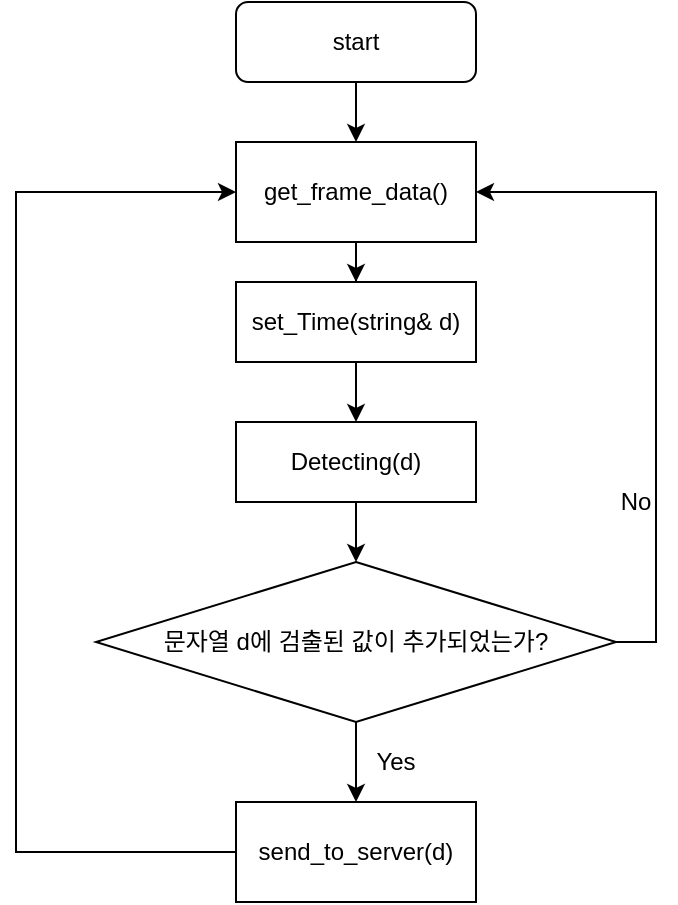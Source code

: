 <mxfile version="13.1.3" type="device"><diagram id="C5RBs43oDa-KdzZeNtuy" name="Page-1"><mxGraphModel dx="526" dy="489" grid="1" gridSize="10" guides="1" tooltips="1" connect="1" arrows="1" fold="1" page="1" pageScale="1" pageWidth="827" pageHeight="1169" math="0" shadow="0"><root><mxCell id="WIyWlLk6GJQsqaUBKTNV-0"/><mxCell id="WIyWlLk6GJQsqaUBKTNV-1" parent="WIyWlLk6GJQsqaUBKTNV-0"/><mxCell id="0ixi4Xa5HMcYUEE3rIHJ-13" value="" style="edgeStyle=orthogonalEdgeStyle;rounded=0;orthogonalLoop=1;jettySize=auto;html=1;entryX=0.5;entryY=0;entryDx=0;entryDy=0;" edge="1" parent="WIyWlLk6GJQsqaUBKTNV-1" source="WIyWlLk6GJQsqaUBKTNV-3" target="0ixi4Xa5HMcYUEE3rIHJ-53"><mxGeometry relative="1" as="geometry"><mxPoint x="220" y="140" as="targetPoint"/></mxGeometry></mxCell><mxCell id="WIyWlLk6GJQsqaUBKTNV-3" value="start" style="rounded=1;whiteSpace=wrap;html=1;fontSize=12;glass=0;strokeWidth=1;shadow=0;" parent="WIyWlLk6GJQsqaUBKTNV-1" vertex="1"><mxGeometry x="160" y="80" width="120" height="40" as="geometry"/></mxCell><mxCell id="0ixi4Xa5HMcYUEE3rIHJ-56" value="" style="edgeStyle=orthogonalEdgeStyle;rounded=0;orthogonalLoop=1;jettySize=auto;html=1;" edge="1" parent="WIyWlLk6GJQsqaUBKTNV-1" source="0ixi4Xa5HMcYUEE3rIHJ-53" target="0ixi4Xa5HMcYUEE3rIHJ-55"><mxGeometry relative="1" as="geometry"/></mxCell><mxCell id="0ixi4Xa5HMcYUEE3rIHJ-53" value="get_frame_data()" style="rounded=0;whiteSpace=wrap;html=1;" vertex="1" parent="WIyWlLk6GJQsqaUBKTNV-1"><mxGeometry x="160" y="150" width="120" height="50" as="geometry"/></mxCell><mxCell id="0ixi4Xa5HMcYUEE3rIHJ-58" value="" style="edgeStyle=orthogonalEdgeStyle;rounded=0;orthogonalLoop=1;jettySize=auto;html=1;" edge="1" parent="WIyWlLk6GJQsqaUBKTNV-1" source="0ixi4Xa5HMcYUEE3rIHJ-55" target="0ixi4Xa5HMcYUEE3rIHJ-57"><mxGeometry relative="1" as="geometry"/></mxCell><mxCell id="0ixi4Xa5HMcYUEE3rIHJ-55" value="set_Time(string&amp;amp; d)" style="rounded=0;whiteSpace=wrap;html=1;" vertex="1" parent="WIyWlLk6GJQsqaUBKTNV-1"><mxGeometry x="160" y="220" width="120" height="40" as="geometry"/></mxCell><mxCell id="0ixi4Xa5HMcYUEE3rIHJ-61" style="edgeStyle=orthogonalEdgeStyle;rounded=0;orthogonalLoop=1;jettySize=auto;html=1;exitX=0.5;exitY=1;exitDx=0;exitDy=0;entryX=0.5;entryY=0;entryDx=0;entryDy=0;" edge="1" parent="WIyWlLk6GJQsqaUBKTNV-1" source="0ixi4Xa5HMcYUEE3rIHJ-57" target="0ixi4Xa5HMcYUEE3rIHJ-59"><mxGeometry relative="1" as="geometry"/></mxCell><mxCell id="0ixi4Xa5HMcYUEE3rIHJ-57" value="Detecting(d)" style="rounded=0;whiteSpace=wrap;html=1;" vertex="1" parent="WIyWlLk6GJQsqaUBKTNV-1"><mxGeometry x="160" y="290" width="120" height="40" as="geometry"/></mxCell><mxCell id="0ixi4Xa5HMcYUEE3rIHJ-65" style="edgeStyle=orthogonalEdgeStyle;rounded=0;orthogonalLoop=1;jettySize=auto;html=1;exitX=0.5;exitY=1;exitDx=0;exitDy=0;entryX=0.5;entryY=0;entryDx=0;entryDy=0;" edge="1" parent="WIyWlLk6GJQsqaUBKTNV-1" source="0ixi4Xa5HMcYUEE3rIHJ-59" target="0ixi4Xa5HMcYUEE3rIHJ-62"><mxGeometry relative="1" as="geometry"/></mxCell><mxCell id="0ixi4Xa5HMcYUEE3rIHJ-66" style="edgeStyle=orthogonalEdgeStyle;rounded=0;orthogonalLoop=1;jettySize=auto;html=1;exitX=1;exitY=0.5;exitDx=0;exitDy=0;entryX=1;entryY=0.5;entryDx=0;entryDy=0;" edge="1" parent="WIyWlLk6GJQsqaUBKTNV-1" source="0ixi4Xa5HMcYUEE3rIHJ-59" target="0ixi4Xa5HMcYUEE3rIHJ-53"><mxGeometry relative="1" as="geometry"><mxPoint x="420" y="160" as="targetPoint"/><Array as="points"><mxPoint x="370" y="400"/><mxPoint x="370" y="175"/></Array></mxGeometry></mxCell><mxCell id="0ixi4Xa5HMcYUEE3rIHJ-59" value="문자열 d에 검출된 값이 추가되었는가?" style="rhombus;whiteSpace=wrap;html=1;" vertex="1" parent="WIyWlLk6GJQsqaUBKTNV-1"><mxGeometry x="90" y="360" width="260" height="80" as="geometry"/></mxCell><mxCell id="0ixi4Xa5HMcYUEE3rIHJ-73" style="edgeStyle=orthogonalEdgeStyle;rounded=0;orthogonalLoop=1;jettySize=auto;html=1;entryX=0;entryY=0.5;entryDx=0;entryDy=0;" edge="1" parent="WIyWlLk6GJQsqaUBKTNV-1" source="0ixi4Xa5HMcYUEE3rIHJ-62" target="0ixi4Xa5HMcYUEE3rIHJ-53"><mxGeometry relative="1" as="geometry"><mxPoint x="50" y="510" as="targetPoint"/><Array as="points"><mxPoint x="50" y="505"/><mxPoint x="50" y="175"/></Array></mxGeometry></mxCell><mxCell id="0ixi4Xa5HMcYUEE3rIHJ-62" value="send_to_server(d)" style="rounded=0;whiteSpace=wrap;html=1;" vertex="1" parent="WIyWlLk6GJQsqaUBKTNV-1"><mxGeometry x="160" y="480" width="120" height="50" as="geometry"/></mxCell><mxCell id="0ixi4Xa5HMcYUEE3rIHJ-67" value="No" style="text;html=1;strokeColor=none;fillColor=none;align=center;verticalAlign=middle;whiteSpace=wrap;rounded=0;" vertex="1" parent="WIyWlLk6GJQsqaUBKTNV-1"><mxGeometry x="340" y="320" width="40" height="20" as="geometry"/></mxCell><mxCell id="0ixi4Xa5HMcYUEE3rIHJ-68" value="Yes" style="text;html=1;strokeColor=none;fillColor=none;align=center;verticalAlign=middle;whiteSpace=wrap;rounded=0;" vertex="1" parent="WIyWlLk6GJQsqaUBKTNV-1"><mxGeometry x="220" y="450" width="40" height="20" as="geometry"/></mxCell></root></mxGraphModel></diagram></mxfile>